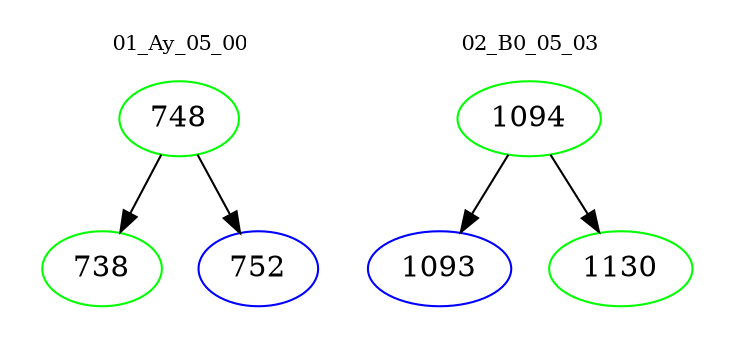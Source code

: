 digraph{
subgraph cluster_0 {
color = white
label = "01_Ay_05_00";
fontsize=10;
T0_748 [label="748", color="green"]
T0_748 -> T0_738 [color="black"]
T0_738 [label="738", color="green"]
T0_748 -> T0_752 [color="black"]
T0_752 [label="752", color="blue"]
}
subgraph cluster_1 {
color = white
label = "02_B0_05_03";
fontsize=10;
T1_1094 [label="1094", color="green"]
T1_1094 -> T1_1093 [color="black"]
T1_1093 [label="1093", color="blue"]
T1_1094 -> T1_1130 [color="black"]
T1_1130 [label="1130", color="green"]
}
}
